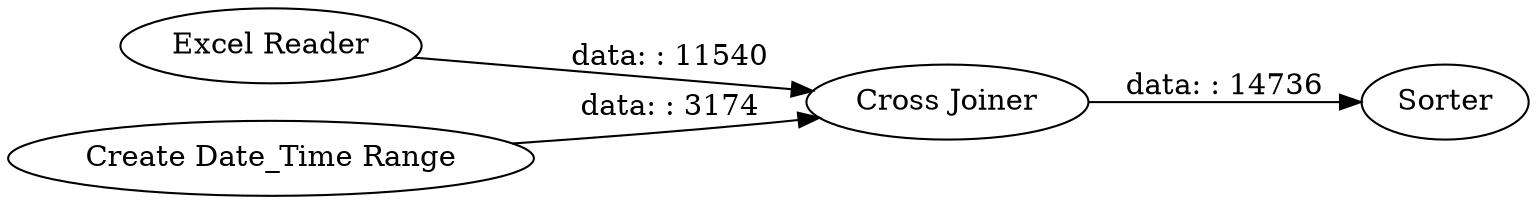 digraph {
	"-4017182842225286790_223" [label="Cross Joiner"]
	"-4017182842225286790_227" [label="Excel Reader"]
	"-4017182842225286790_222" [label="Create Date_Time Range"]
	"-4017182842225286790_226" [label=Sorter]
	"-4017182842225286790_222" -> "-4017182842225286790_223" [label="data: : 3174"]
	"-4017182842225286790_227" -> "-4017182842225286790_223" [label="data: : 11540"]
	"-4017182842225286790_223" -> "-4017182842225286790_226" [label="data: : 14736"]
	rankdir=LR
}
